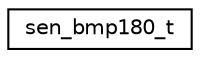 digraph "Graphical Class Hierarchy"
{
 // LATEX_PDF_SIZE
  edge [fontname="Helvetica",fontsize="10",labelfontname="Helvetica",labelfontsize="10"];
  node [fontname="Helvetica",fontsize="10",shape=record];
  rankdir="LR";
  Node0 [label="sen_bmp180_t",height=0.2,width=0.4,color="black", fillcolor="white", style="filled",URL="$structsen__bmp180__t.html",tooltip=" "];
}
